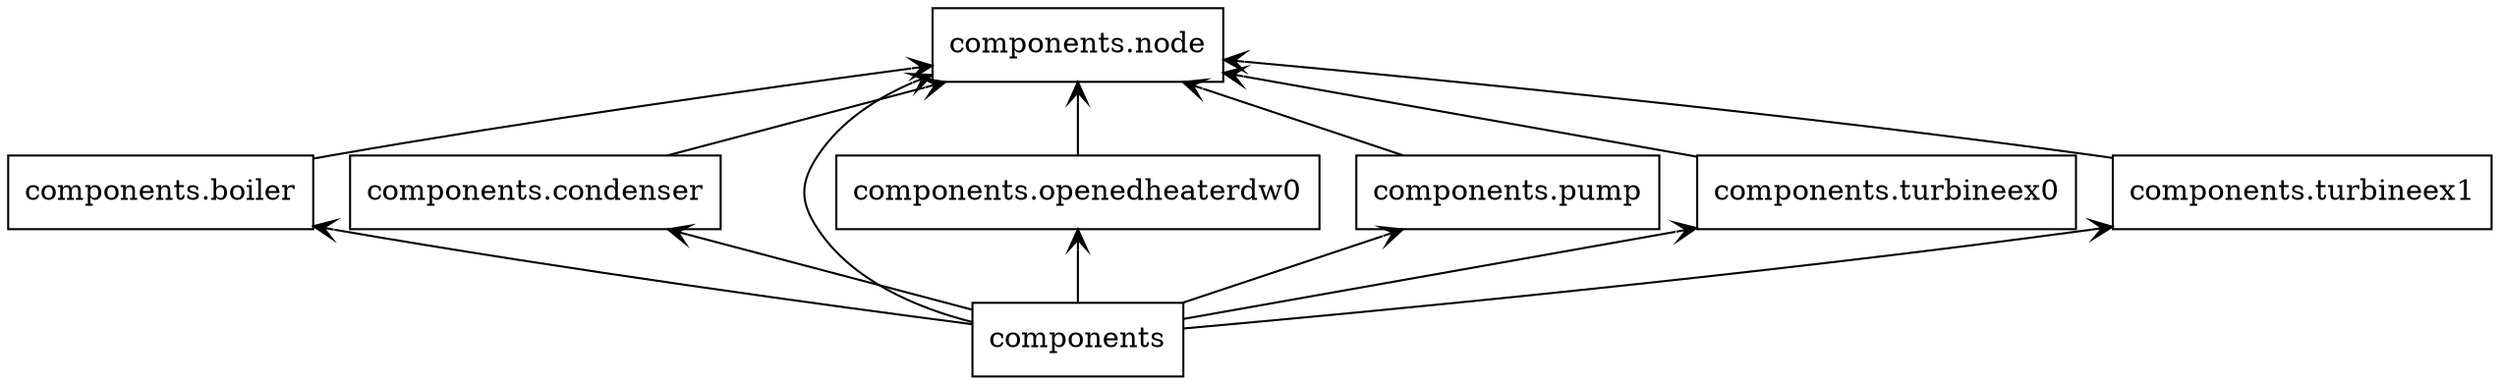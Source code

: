 digraph "packages" {
charset="utf-8"
rankdir=BT
"0" [label="components", shape="box"];
"1" [label="components.boiler", shape="box"];
"2" [label="components.condenser", shape="box"];
"3" [label="components.node", shape="box"];
"4" [label="components.openedheaterdw0", shape="box"];
"5" [label="components.pump", shape="box"];
"6" [label="components.turbineex0", shape="box"];
"7" [label="components.turbineex1", shape="box"];
"0" -> "1" [arrowhead="open", arrowtail="none"];
"0" -> "2" [arrowhead="open", arrowtail="none"];
"0" -> "3" [arrowhead="open", arrowtail="none"];
"0" -> "4" [arrowhead="open", arrowtail="none"];
"0" -> "5" [arrowhead="open", arrowtail="none"];
"0" -> "6" [arrowhead="open", arrowtail="none"];
"0" -> "7" [arrowhead="open", arrowtail="none"];
"1" -> "3" [arrowhead="open", arrowtail="none"];
"2" -> "3" [arrowhead="open", arrowtail="none"];
"4" -> "3" [arrowhead="open", arrowtail="none"];
"5" -> "3" [arrowhead="open", arrowtail="none"];
"6" -> "3" [arrowhead="open", arrowtail="none"];
"7" -> "3" [arrowhead="open", arrowtail="none"];
}
